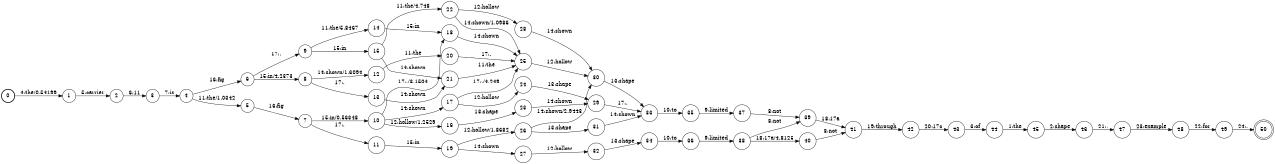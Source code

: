 digraph FST {
rankdir = LR;
size = "8.5,11";
label = "";
center = 1;
orientation = Portrait;
ranksep = "0.4";
nodesep = "0.25";
0 [label = "0", shape = circle, style = bold, fontsize = 14]
	0 -> 1 [label = "4:the/0.54199", fontsize = 14];
1 [label = "1", shape = circle, style = solid, fontsize = 14]
	1 -> 2 [label = "5:carrier", fontsize = 14];
2 [label = "2", shape = circle, style = solid, fontsize = 14]
	2 -> 3 [label = "6:11", fontsize = 14];
3 [label = "3", shape = circle, style = solid, fontsize = 14]
	3 -> 4 [label = "7:is", fontsize = 14];
4 [label = "4", shape = circle, style = solid, fontsize = 14]
	4 -> 5 [label = "11:the/1.0342", fontsize = 14];
	4 -> 6 [label = "16:fig", fontsize = 14];
5 [label = "5", shape = circle, style = solid, fontsize = 14]
	5 -> 7 [label = "16:fig", fontsize = 14];
6 [label = "6", shape = circle, style = solid, fontsize = 14]
	6 -> 8 [label = "15:in/4.2373", fontsize = 14];
	6 -> 9 [label = "17:.", fontsize = 14];
7 [label = "7", shape = circle, style = solid, fontsize = 14]
	7 -> 10 [label = "15:in/0.56348", fontsize = 14];
	7 -> 11 [label = "17:.", fontsize = 14];
8 [label = "8", shape = circle, style = solid, fontsize = 14]
	8 -> 12 [label = "14:shown/1.6094", fontsize = 14];
	8 -> 13 [label = "17:.", fontsize = 14];
9 [label = "9", shape = circle, style = solid, fontsize = 14]
	9 -> 14 [label = "11:the/5.8467", fontsize = 14];
	9 -> 15 [label = "15:in", fontsize = 14];
10 [label = "10", shape = circle, style = solid, fontsize = 14]
	10 -> 16 [label = "12:hollow/1.2529", fontsize = 14];
	10 -> 17 [label = "14:shown", fontsize = 14];
	10 -> 18 [label = "17:./3.1504", fontsize = 14];
11 [label = "11", shape = circle, style = solid, fontsize = 14]
	11 -> 19 [label = "15:in", fontsize = 14];
12 [label = "12", shape = circle, style = solid, fontsize = 14]
	12 -> 20 [label = "11:the", fontsize = 14];
13 [label = "13", shape = circle, style = solid, fontsize = 14]
	13 -> 21 [label = "14:shown", fontsize = 14];
14 [label = "14", shape = circle, style = solid, fontsize = 14]
	14 -> 18 [label = "15:in", fontsize = 14];
15 [label = "15", shape = circle, style = solid, fontsize = 14]
	15 -> 22 [label = "11:the/4.748", fontsize = 14];
	15 -> 21 [label = "14:shown", fontsize = 14];
16 [label = "16", shape = circle, style = solid, fontsize = 14]
	16 -> 23 [label = "13:shape", fontsize = 14];
17 [label = "17", shape = circle, style = solid, fontsize = 14]
	17 -> 24 [label = "12:hollow", fontsize = 14];
	17 -> 25 [label = "17:./4.249", fontsize = 14];
18 [label = "18", shape = circle, style = solid, fontsize = 14]
	18 -> 25 [label = "14:shown", fontsize = 14];
19 [label = "19", shape = circle, style = solid, fontsize = 14]
	19 -> 26 [label = "12:hollow/1.8682", fontsize = 14];
	19 -> 27 [label = "14:shown", fontsize = 14];
20 [label = "20", shape = circle, style = solid, fontsize = 14]
	20 -> 25 [label = "17:.", fontsize = 14];
21 [label = "21", shape = circle, style = solid, fontsize = 14]
	21 -> 25 [label = "11:the", fontsize = 14];
22 [label = "22", shape = circle, style = solid, fontsize = 14]
	22 -> 28 [label = "12:hollow", fontsize = 14];
	22 -> 25 [label = "14:shown/1.0986", fontsize = 14];
23 [label = "23", shape = circle, style = solid, fontsize = 14]
	23 -> 29 [label = "14:shown", fontsize = 14];
24 [label = "24", shape = circle, style = solid, fontsize = 14]
	24 -> 29 [label = "13:shape", fontsize = 14];
25 [label = "25", shape = circle, style = solid, fontsize = 14]
	25 -> 30 [label = "12:hollow", fontsize = 14];
26 [label = "26", shape = circle, style = solid, fontsize = 14]
	26 -> 31 [label = "13:shape", fontsize = 14];
	26 -> 30 [label = "14:shown/2.9443", fontsize = 14];
27 [label = "27", shape = circle, style = solid, fontsize = 14]
	27 -> 32 [label = "12:hollow", fontsize = 14];
28 [label = "28", shape = circle, style = solid, fontsize = 14]
	28 -> 30 [label = "14:shown", fontsize = 14];
29 [label = "29", shape = circle, style = solid, fontsize = 14]
	29 -> 33 [label = "17:.", fontsize = 14];
30 [label = "30", shape = circle, style = solid, fontsize = 14]
	30 -> 33 [label = "13:shape", fontsize = 14];
31 [label = "31", shape = circle, style = solid, fontsize = 14]
	31 -> 33 [label = "14:shown", fontsize = 14];
32 [label = "32", shape = circle, style = solid, fontsize = 14]
	32 -> 34 [label = "13:shape", fontsize = 14];
33 [label = "33", shape = circle, style = solid, fontsize = 14]
	33 -> 35 [label = "10:to", fontsize = 14];
34 [label = "34", shape = circle, style = solid, fontsize = 14]
	34 -> 36 [label = "10:to", fontsize = 14];
35 [label = "35", shape = circle, style = solid, fontsize = 14]
	35 -> 37 [label = "9:limited", fontsize = 14];
36 [label = "36", shape = circle, style = solid, fontsize = 14]
	36 -> 38 [label = "9:limited", fontsize = 14];
37 [label = "37", shape = circle, style = solid, fontsize = 14]
	37 -> 39 [label = "8:not", fontsize = 14];
38 [label = "38", shape = circle, style = solid, fontsize = 14]
	38 -> 39 [label = "8:not", fontsize = 14];
	38 -> 40 [label = "18:17a/4.8125", fontsize = 14];
39 [label = "39", shape = circle, style = solid, fontsize = 14]
	39 -> 41 [label = "18:17a", fontsize = 14];
40 [label = "40", shape = circle, style = solid, fontsize = 14]
	40 -> 41 [label = "8:not", fontsize = 14];
41 [label = "41", shape = circle, style = solid, fontsize = 14]
	41 -> 42 [label = "19:through", fontsize = 14];
42 [label = "42", shape = circle, style = solid, fontsize = 14]
	42 -> 43 [label = "20:17c", fontsize = 14];
43 [label = "43", shape = circle, style = solid, fontsize = 14]
	43 -> 44 [label = "3:of", fontsize = 14];
44 [label = "44", shape = circle, style = solid, fontsize = 14]
	44 -> 45 [label = "1:the", fontsize = 14];
45 [label = "45", shape = circle, style = solid, fontsize = 14]
	45 -> 46 [label = "2:shape", fontsize = 14];
46 [label = "46", shape = circle, style = solid, fontsize = 14]
	46 -> 47 [label = "21:,", fontsize = 14];
47 [label = "47", shape = circle, style = solid, fontsize = 14]
	47 -> 48 [label = "23:example", fontsize = 14];
48 [label = "48", shape = circle, style = solid, fontsize = 14]
	48 -> 49 [label = "22:for", fontsize = 14];
49 [label = "49", shape = circle, style = solid, fontsize = 14]
	49 -> 50 [label = "24:.", fontsize = 14];
50 [label = "50", shape = doublecircle, style = solid, fontsize = 14]
}
